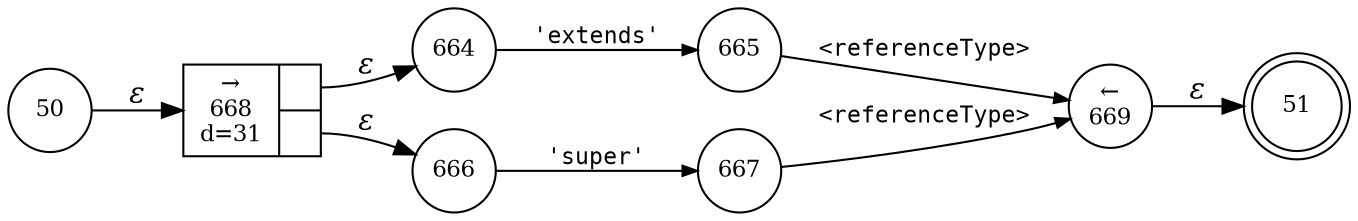 digraph ATN {
rankdir=LR;
s51[fontsize=11, label="51", shape=doublecircle, fixedsize=true, width=.6];
s50[fontsize=11,label="50", shape=circle, fixedsize=true, width=.55, peripheries=1];
s664[fontsize=11,label="664", shape=circle, fixedsize=true, width=.55, peripheries=1];
s665[fontsize=11,label="665", shape=circle, fixedsize=true, width=.55, peripheries=1];
s666[fontsize=11,label="666", shape=circle, fixedsize=true, width=.55, peripheries=1];
s667[fontsize=11,label="667", shape=circle, fixedsize=true, width=.55, peripheries=1];
s668[fontsize=11,label="{&rarr;\n668\nd=31|{<p0>|<p1>}}", shape=record, fixedsize=false, peripheries=1];
s669[fontsize=11,label="&larr;\n669", shape=circle, fixedsize=true, width=.55, peripheries=1];
s50 -> s668 [fontname="Times-Italic", label="&epsilon;"];
s668:p0 -> s664 [fontname="Times-Italic", label="&epsilon;"];
s668:p1 -> s666 [fontname="Times-Italic", label="&epsilon;"];
s664 -> s665 [fontsize=11, fontname="Courier", arrowsize=.7, label = "'extends'", arrowhead = normal];
s666 -> s667 [fontsize=11, fontname="Courier", arrowsize=.7, label = "'super'", arrowhead = normal];
s665 -> s669 [fontsize=11, fontname="Courier", arrowsize=.7, label = "<referenceType>", arrowhead = normal];
s667 -> s669 [fontsize=11, fontname="Courier", arrowsize=.7, label = "<referenceType>", arrowhead = normal];
s669 -> s51 [fontname="Times-Italic", label="&epsilon;"];
}